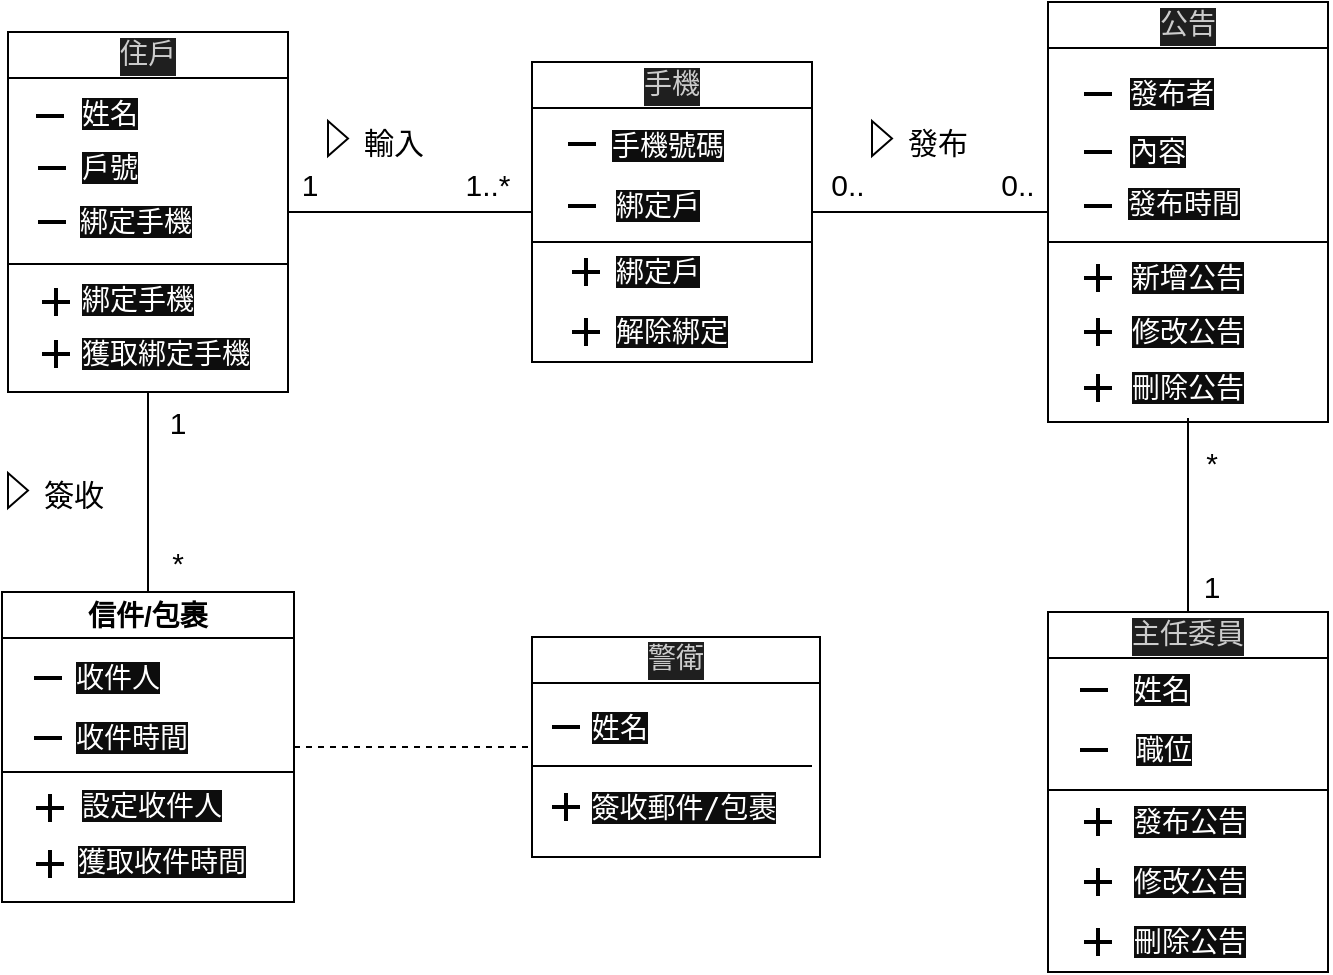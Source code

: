 <mxfile>
    <diagram id="-3RWgIohxsrwemtS9B3G" name="第1頁">
        <mxGraphModel dx="832" dy="563" grid="1" gridSize="10" guides="1" tooltips="1" connect="1" arrows="1" fold="1" page="1" pageScale="1" pageWidth="827" pageHeight="1169" math="0" shadow="0">
            <root>
                <mxCell id="0"/>
                <mxCell id="1" parent="0"/>
                <mxCell id="6" value="&lt;div style=&quot;color: rgb(204, 204, 204); background-color: rgb(31, 31, 31); font-family: Consolas, &amp;quot;Courier New&amp;quot;, monospace; font-weight: normal; font-size: 14px; line-height: 19px;&quot;&gt;警衛&lt;/div&gt;" style="swimlane;whiteSpace=wrap;html=1;startSize=23;" parent="1" vertex="1">
                    <mxGeometry x="332" y="372.5" width="144" height="110" as="geometry"/>
                </mxCell>
                <mxCell id="22" value="&lt;span style=&quot;color: rgb(255, 255, 255); font-family: &amp;quot;Söhne Mono&amp;quot;, Monaco, &amp;quot;Andale Mono&amp;quot;, &amp;quot;Ubuntu Mono&amp;quot;, monospace; font-size: 14px; text-align: left; background-color: rgb(13, 13, 13);&quot;&gt;姓名&lt;/span&gt;" style="text;strokeColor=none;align=center;fillColor=none;html=1;verticalAlign=middle;whiteSpace=wrap;rounded=0;" parent="6" vertex="1">
                    <mxGeometry x="14" y="30" width="60" height="30" as="geometry"/>
                </mxCell>
                <mxCell id="23" value="&lt;div style=&quot;text-align: left;&quot;&gt;&lt;font face=&quot;Söhne Mono, Monaco, Andale Mono, Ubuntu Mono, monospace&quot; color=&quot;#ffffff&quot;&gt;&lt;span style=&quot;font-size: 14px; background-color: rgb(13, 13, 13);&quot;&gt;簽收郵件/包裹&lt;/span&gt;&lt;/font&gt;&lt;/div&gt;" style="text;strokeColor=none;align=center;fillColor=none;html=1;verticalAlign=middle;whiteSpace=wrap;rounded=0;" parent="6" vertex="1">
                    <mxGeometry x="26" y="70" width="100" height="30" as="geometry"/>
                </mxCell>
                <mxCell id="73" value="" style="endArrow=none;html=1;" parent="6" edge="1">
                    <mxGeometry width="50" height="50" relative="1" as="geometry">
                        <mxPoint y="64.5" as="sourcePoint"/>
                        <mxPoint x="140" y="64.5" as="targetPoint"/>
                    </mxGeometry>
                </mxCell>
                <mxCell id="89" value="" style="line;strokeWidth=2;html=1;" parent="6" vertex="1">
                    <mxGeometry x="10" y="40" width="14" height="10" as="geometry"/>
                </mxCell>
                <mxCell id="123" value="" style="group" parent="6" vertex="1" connectable="0">
                    <mxGeometry x="11" y="78" width="14" height="14" as="geometry"/>
                </mxCell>
                <mxCell id="124" value="" style="line;strokeWidth=2;html=1;" parent="123" vertex="1">
                    <mxGeometry x="-1" y="2" width="14" height="10" as="geometry"/>
                </mxCell>
                <mxCell id="125" value="&lt;span style=&quot;color: rgba(0, 0, 0, 0); font-family: monospace; font-size: 0px; text-align: start; background-color: rgb(42, 37, 47);&quot;&gt;%3CmxGraphModel%3E%3Croot%3E%3CmxCell%20id%3D%220%22%2F%3E%3CmxCell%20id%3D%221%22%20parent%3D%220%22%2F%3E%3CmxCell%20id%3D%222%22%20value%3D%22%22%20style%3D%22group%22%20vertex%3D%221%22%20connectable%3D%220%22%20parent%3D%221%22%3E%3CmxGeometry%20x%3D%22661%22%20y%3D%22128%22%20width%3D%2214%22%20height%3D%2214%22%20as%3D%22geometry%22%2F%3E%3C%2FmxCell%3E%3CmxCell%20id%3D%223%22%20value%3D%22%22%20style%3D%22line%3BstrokeWidth%3D2%3Bhtml%3D1%3B%22%20vertex%3D%221%22%20parent%3D%222%22%3E%3CmxGeometry%20x%3D%22-1%22%20y%3D%222%22%20width%3D%2214%22%20height%3D%2210%22%20as%3D%22geometry%22%2F%3E%3C%2FmxCell%3E%3CmxCell%20id%3D%224%22%20value%3D%22%22%20style%3D%22line%3BstrokeWidth%3D2%3Bhtml%3D1%3Brotation%3D90%3B%22%20vertex%3D%221%22%20parent%3D%222%22%3E%3CmxGeometry%20x%3D%22-1%22%20y%3D%222%22%20width%3D%2214%22%20height%3D%2210%22%20as%3D%22geometry%22%2F%3E%3C%2FmxCell%3E%3C%2Froot%3E%3C%2FmxGraphModel%3E&lt;/span&gt;" style="line;strokeWidth=2;html=1;rotation=90;" parent="123" vertex="1">
                    <mxGeometry x="-1" y="2" width="14" height="10" as="geometry"/>
                </mxCell>
                <mxCell id="136" value="" style="group" parent="1" vertex="1" connectable="0">
                    <mxGeometry x="67" y="350" width="146" height="155" as="geometry"/>
                </mxCell>
                <mxCell id="2" value="&lt;font style=&quot;font-size: 14px;&quot;&gt;信件/包裹&lt;/font&gt;" style="swimlane;whiteSpace=wrap;html=1;startSize=23;" parent="136" vertex="1">
                    <mxGeometry width="146" height="155" as="geometry"/>
                </mxCell>
                <mxCell id="9" value="&lt;span style=&quot;color: rgb(255, 255, 255); font-family: &amp;quot;Söhne Mono&amp;quot;, Monaco, &amp;quot;Andale Mono&amp;quot;, &amp;quot;Ubuntu Mono&amp;quot;, monospace; font-size: 14px; text-align: left; background-color: rgb(13, 13, 13);&quot;&gt;收件人&lt;/span&gt;" style="text;strokeColor=none;align=center;fillColor=none;html=1;verticalAlign=middle;whiteSpace=wrap;rounded=0;" parent="2" vertex="1">
                    <mxGeometry x="28" y="28" width="60" height="30" as="geometry"/>
                </mxCell>
                <mxCell id="10" value="&lt;span style=&quot;color: rgb(255, 255, 255); font-family: &amp;quot;Söhne Mono&amp;quot;, Monaco, &amp;quot;Andale Mono&amp;quot;, &amp;quot;Ubuntu Mono&amp;quot;, monospace; font-size: 14px; text-align: left; background-color: rgb(13, 13, 13);&quot;&gt;收件時間&lt;/span&gt;" style="text;strokeColor=none;align=center;fillColor=none;html=1;verticalAlign=middle;whiteSpace=wrap;rounded=0;" parent="2" vertex="1">
                    <mxGeometry x="35" y="58" width="60" height="30" as="geometry"/>
                </mxCell>
                <mxCell id="11" value="&lt;span style=&quot;color: rgb(255, 255, 255); font-family: &amp;quot;Söhne Mono&amp;quot;, Monaco, &amp;quot;Andale Mono&amp;quot;, &amp;quot;Ubuntu Mono&amp;quot;, monospace; font-size: 14px; text-align: left; background-color: rgb(13, 13, 13);&quot;&gt;設定收件人&lt;/span&gt;" style="text;strokeColor=none;align=center;fillColor=none;html=1;verticalAlign=middle;whiteSpace=wrap;rounded=0;" parent="2" vertex="1">
                    <mxGeometry x="35" y="93" width="80" height="27" as="geometry"/>
                </mxCell>
                <mxCell id="62" value="&lt;span style=&quot;color: rgb(255, 255, 255); font-family: &amp;quot;Söhne Mono&amp;quot;, Monaco, &amp;quot;Andale Mono&amp;quot;, &amp;quot;Ubuntu Mono&amp;quot;, monospace; font-size: 14px; text-align: left; background-color: rgb(13, 13, 13);&quot;&gt;獲取收件時間&lt;/span&gt;" style="text;strokeColor=none;align=center;fillColor=none;html=1;verticalAlign=middle;whiteSpace=wrap;rounded=0;" parent="2" vertex="1">
                    <mxGeometry x="35" y="120" width="90" height="30" as="geometry"/>
                </mxCell>
                <mxCell id="70" value="" style="endArrow=none;html=1;" parent="2" edge="1">
                    <mxGeometry width="50" height="50" relative="1" as="geometry">
                        <mxPoint y="90" as="sourcePoint"/>
                        <mxPoint x="146" y="90" as="targetPoint"/>
                    </mxGeometry>
                </mxCell>
                <mxCell id="75" value="" style="line;strokeWidth=2;html=1;" parent="2" vertex="1">
                    <mxGeometry x="16" y="38" width="14" height="10" as="geometry"/>
                </mxCell>
                <mxCell id="80" value="" style="line;strokeWidth=2;html=1;" parent="136" vertex="1">
                    <mxGeometry x="16" y="68" width="14" height="10" as="geometry"/>
                </mxCell>
                <mxCell id="96" value="" style="group" parent="136" vertex="1" connectable="0">
                    <mxGeometry x="18" y="101" width="14" height="14" as="geometry"/>
                </mxCell>
                <mxCell id="92" value="" style="line;strokeWidth=2;html=1;" parent="96" vertex="1">
                    <mxGeometry x="-1" y="2" width="14" height="10" as="geometry"/>
                </mxCell>
                <mxCell id="93" value="" style="line;strokeWidth=2;html=1;rotation=90;" parent="96" vertex="1">
                    <mxGeometry x="-1" y="2" width="14" height="10" as="geometry"/>
                </mxCell>
                <mxCell id="97" value="" style="group" parent="136" vertex="1" connectable="0">
                    <mxGeometry x="18" y="129" width="14" height="14" as="geometry"/>
                </mxCell>
                <mxCell id="98" value="" style="line;strokeWidth=2;html=1;" parent="97" vertex="1">
                    <mxGeometry x="-1" y="2" width="14" height="10" as="geometry"/>
                </mxCell>
                <mxCell id="99" value="" style="line;strokeWidth=2;html=1;rotation=90;" parent="97" vertex="1">
                    <mxGeometry x="-1" y="2" width="14" height="10" as="geometry"/>
                </mxCell>
                <mxCell id="137" value="" style="group" parent="1" vertex="1" connectable="0">
                    <mxGeometry x="70" y="70" width="140" height="180" as="geometry"/>
                </mxCell>
                <mxCell id="3" value="&lt;div style=&quot;color: rgb(204, 204, 204); background-color: rgb(31, 31, 31); font-family: Consolas, &amp;quot;Courier New&amp;quot;, monospace; font-weight: normal; font-size: 14px; line-height: 19px;&quot;&gt;住戶&lt;/div&gt;" style="swimlane;whiteSpace=wrap;html=1;startSize=23;" parent="137" vertex="1">
                    <mxGeometry width="140" height="180" as="geometry"/>
                </mxCell>
                <mxCell id="12" value="&lt;span style=&quot;color: rgb(255, 255, 255); font-family: &amp;quot;Söhne Mono&amp;quot;, Monaco, &amp;quot;Andale Mono&amp;quot;, &amp;quot;Ubuntu Mono&amp;quot;, monospace; font-size: 14px; text-align: left; background-color: rgb(13, 13, 13);&quot;&gt;姓名&lt;/span&gt;" style="text;strokeColor=none;align=center;fillColor=none;html=1;verticalAlign=middle;whiteSpace=wrap;rounded=0;" parent="3" vertex="1">
                    <mxGeometry x="21" y="26" width="60" height="30" as="geometry"/>
                </mxCell>
                <mxCell id="13" value="&lt;span style=&quot;color: rgb(255, 255, 255); font-family: &amp;quot;Söhne Mono&amp;quot;, Monaco, &amp;quot;Andale Mono&amp;quot;, &amp;quot;Ubuntu Mono&amp;quot;, monospace; font-size: 14px; text-align: left; background-color: rgb(13, 13, 13);&quot;&gt;戶號&lt;/span&gt;" style="text;strokeColor=none;align=center;fillColor=none;html=1;verticalAlign=middle;whiteSpace=wrap;rounded=0;" parent="3" vertex="1">
                    <mxGeometry x="21" y="53" width="60" height="30" as="geometry"/>
                </mxCell>
                <mxCell id="14" value="&lt;span style=&quot;color: rgb(255, 255, 255); font-family: &amp;quot;Söhne Mono&amp;quot;, Monaco, &amp;quot;Andale Mono&amp;quot;, &amp;quot;Ubuntu Mono&amp;quot;, monospace; font-size: 14px; text-align: left; background-color: rgb(13, 13, 13);&quot;&gt;綁定手機&lt;/span&gt;" style="text;strokeColor=none;align=center;fillColor=none;html=1;verticalAlign=middle;whiteSpace=wrap;rounded=0;" parent="3" vertex="1">
                    <mxGeometry x="34" y="80" width="60" height="30" as="geometry"/>
                </mxCell>
                <mxCell id="59" value="&lt;span style=&quot;color: rgb(255, 255, 255); font-family: &amp;quot;Söhne Mono&amp;quot;, Monaco, &amp;quot;Andale Mono&amp;quot;, &amp;quot;Ubuntu Mono&amp;quot;, monospace; font-size: 14px; text-align: left; background-color: rgb(13, 13, 13);&quot;&gt;綁定手機&lt;/span&gt;" style="text;strokeColor=none;align=center;fillColor=none;html=1;verticalAlign=middle;whiteSpace=wrap;rounded=0;" parent="3" vertex="1">
                    <mxGeometry x="35" y="119" width="60" height="30" as="geometry"/>
                </mxCell>
                <mxCell id="60" value="&lt;span style=&quot;color: rgb(255, 255, 255); font-family: &amp;quot;Söhne Mono&amp;quot;, Monaco, &amp;quot;Andale Mono&amp;quot;, &amp;quot;Ubuntu Mono&amp;quot;, monospace; font-size: 14px; text-align: left; background-color: rgb(13, 13, 13);&quot;&gt;獲取綁定手機&lt;/span&gt;" style="text;strokeColor=none;align=center;fillColor=none;html=1;verticalAlign=middle;whiteSpace=wrap;rounded=0;" parent="3" vertex="1">
                    <mxGeometry x="34" y="146" width="90" height="30" as="geometry"/>
                </mxCell>
                <mxCell id="68" value="" style="endArrow=none;html=1;" parent="137" edge="1">
                    <mxGeometry width="50" height="50" relative="1" as="geometry">
                        <mxPoint y="116" as="sourcePoint"/>
                        <mxPoint x="140" y="116" as="targetPoint"/>
                    </mxGeometry>
                </mxCell>
                <mxCell id="81" value="" style="line;strokeWidth=2;html=1;" parent="137" vertex="1">
                    <mxGeometry x="14" y="37" width="14" height="10" as="geometry"/>
                </mxCell>
                <mxCell id="82" value="" style="line;strokeWidth=2;html=1;" parent="137" vertex="1">
                    <mxGeometry x="15" y="63" width="14" height="10" as="geometry"/>
                </mxCell>
                <mxCell id="83" value="" style="line;strokeWidth=2;html=1;" parent="137" vertex="1">
                    <mxGeometry x="15" y="90" width="14" height="10" as="geometry"/>
                </mxCell>
                <mxCell id="100" value="" style="group" parent="137" vertex="1" connectable="0">
                    <mxGeometry x="18" y="128" width="14" height="14" as="geometry"/>
                </mxCell>
                <mxCell id="101" value="" style="line;strokeWidth=2;html=1;" parent="100" vertex="1">
                    <mxGeometry x="-1" y="2" width="14" height="10" as="geometry"/>
                </mxCell>
                <mxCell id="102" value="" style="line;strokeWidth=2;html=1;rotation=90;" parent="100" vertex="1">
                    <mxGeometry x="-1" y="2" width="14" height="10" as="geometry"/>
                </mxCell>
                <mxCell id="103" value="" style="group" parent="137" vertex="1" connectable="0">
                    <mxGeometry x="18" y="154" width="14" height="14" as="geometry"/>
                </mxCell>
                <mxCell id="104" value="" style="line;strokeWidth=2;html=1;" parent="103" vertex="1">
                    <mxGeometry x="-1" y="2" width="14" height="10" as="geometry"/>
                </mxCell>
                <mxCell id="105" value="" style="line;strokeWidth=2;html=1;rotation=90;" parent="103" vertex="1">
                    <mxGeometry x="-1" y="2" width="14" height="10" as="geometry"/>
                </mxCell>
                <mxCell id="138" value="" style="group" parent="1" vertex="1" connectable="0">
                    <mxGeometry x="332" y="85" width="140" height="150" as="geometry"/>
                </mxCell>
                <mxCell id="4" value="&lt;div style=&quot;color: rgb(204, 204, 204); background-color: rgb(31, 31, 31); font-family: Consolas, &amp;quot;Courier New&amp;quot;, monospace; font-weight: normal; font-size: 14px; line-height: 19px;&quot;&gt;手機&lt;/div&gt;" style="swimlane;whiteSpace=wrap;html=1;" parent="138" vertex="1">
                    <mxGeometry width="140" height="150" as="geometry"/>
                </mxCell>
                <mxCell id="15" value="&lt;span style=&quot;color: rgb(255, 255, 255); font-family: &amp;quot;Söhne Mono&amp;quot;, Monaco, &amp;quot;Andale Mono&amp;quot;, &amp;quot;Ubuntu Mono&amp;quot;, monospace; font-size: 14px; text-align: left; background-color: rgb(13, 13, 13);&quot;&gt;手機號碼&lt;/span&gt;" style="text;strokeColor=none;align=center;fillColor=none;html=1;verticalAlign=middle;whiteSpace=wrap;rounded=0;" parent="4" vertex="1">
                    <mxGeometry x="38" y="27" width="60" height="30" as="geometry"/>
                </mxCell>
                <mxCell id="16" value="&lt;span style=&quot;color: rgb(255, 255, 255); font-family: &amp;quot;Söhne Mono&amp;quot;, Monaco, &amp;quot;Andale Mono&amp;quot;, &amp;quot;Ubuntu Mono&amp;quot;, monospace; font-size: 14px; text-align: left; background-color: rgb(13, 13, 13);&quot;&gt;綁定戶&lt;/span&gt;" style="text;strokeColor=none;align=center;fillColor=none;html=1;verticalAlign=middle;whiteSpace=wrap;rounded=0;" parent="4" vertex="1">
                    <mxGeometry x="33" y="57" width="60" height="30" as="geometry"/>
                </mxCell>
                <mxCell id="17" value="&lt;span style=&quot;color: rgb(255, 255, 255); font-family: &amp;quot;Söhne Mono&amp;quot;, Monaco, &amp;quot;Andale Mono&amp;quot;, &amp;quot;Ubuntu Mono&amp;quot;, monospace; font-size: 14px; text-align: left; background-color: rgb(13, 13, 13);&quot;&gt;綁定戶&lt;/span&gt;" style="text;strokeColor=none;align=center;fillColor=none;html=1;verticalAlign=middle;whiteSpace=wrap;rounded=0;" parent="4" vertex="1">
                    <mxGeometry x="33" y="90" width="60" height="30" as="geometry"/>
                </mxCell>
                <mxCell id="61" value="&lt;span style=&quot;color: rgb(255, 255, 255); font-family: &amp;quot;Söhne Mono&amp;quot;, Monaco, &amp;quot;Andale Mono&amp;quot;, &amp;quot;Ubuntu Mono&amp;quot;, monospace; font-size: 14px; text-align: left; background-color: rgb(13, 13, 13);&quot;&gt;解除綁定&lt;/span&gt;" style="text;strokeColor=none;align=center;fillColor=none;html=1;verticalAlign=middle;whiteSpace=wrap;rounded=0;" parent="4" vertex="1">
                    <mxGeometry x="40" y="120" width="60" height="30" as="geometry"/>
                </mxCell>
                <mxCell id="69" value="" style="endArrow=none;html=1;" parent="4" edge="1">
                    <mxGeometry width="50" height="50" relative="1" as="geometry">
                        <mxPoint y="90" as="sourcePoint"/>
                        <mxPoint x="140" y="90" as="targetPoint"/>
                    </mxGeometry>
                </mxCell>
                <mxCell id="84" value="" style="line;strokeWidth=2;html=1;" parent="138" vertex="1">
                    <mxGeometry x="18" y="67" width="14" height="10" as="geometry"/>
                </mxCell>
                <mxCell id="85" value="" style="line;strokeWidth=2;html=1;" parent="138" vertex="1">
                    <mxGeometry x="18" y="36" width="14" height="10" as="geometry"/>
                </mxCell>
                <mxCell id="106" value="" style="group" parent="138" vertex="1" connectable="0">
                    <mxGeometry x="21" y="98" width="14" height="14" as="geometry"/>
                </mxCell>
                <mxCell id="107" value="" style="line;strokeWidth=2;html=1;" parent="106" vertex="1">
                    <mxGeometry x="-1" y="2" width="14" height="10" as="geometry"/>
                </mxCell>
                <mxCell id="108" value="" style="line;strokeWidth=2;html=1;rotation=90;" parent="106" vertex="1">
                    <mxGeometry x="-1" y="2" width="14" height="10" as="geometry"/>
                </mxCell>
                <mxCell id="109" value="" style="group" parent="138" vertex="1" connectable="0">
                    <mxGeometry x="21" y="128" width="14" height="14" as="geometry"/>
                </mxCell>
                <mxCell id="110" value="" style="line;strokeWidth=2;html=1;" parent="109" vertex="1">
                    <mxGeometry x="-1" y="2" width="14" height="10" as="geometry"/>
                </mxCell>
                <mxCell id="111" value="" style="line;strokeWidth=2;html=1;rotation=90;" parent="109" vertex="1">
                    <mxGeometry x="-1" y="2" width="14" height="10" as="geometry"/>
                </mxCell>
                <mxCell id="139" value="" style="group" parent="1" vertex="1" connectable="0">
                    <mxGeometry x="590" y="360" width="140" height="180" as="geometry"/>
                </mxCell>
                <mxCell id="8" value="&lt;div style=&quot;color: rgb(204, 204, 204); background-color: rgb(31, 31, 31); font-family: Consolas, &amp;quot;Courier New&amp;quot;, monospace; font-weight: normal; font-size: 14px; line-height: 19px;&quot;&gt;主任委員&lt;/div&gt;" style="swimlane;whiteSpace=wrap;html=1;" parent="139" vertex="1">
                    <mxGeometry width="140" height="180" as="geometry"/>
                </mxCell>
                <mxCell id="28" value="&lt;span style=&quot;color: rgb(255, 255, 255); font-family: &amp;quot;Söhne Mono&amp;quot;, Monaco, &amp;quot;Andale Mono&amp;quot;, &amp;quot;Ubuntu Mono&amp;quot;, monospace; font-size: 14px; text-align: left; background-color: rgb(13, 13, 13);&quot;&gt;姓名&lt;/span&gt;" style="text;strokeColor=none;align=center;fillColor=none;html=1;verticalAlign=middle;whiteSpace=wrap;rounded=0;" parent="8" vertex="1">
                    <mxGeometry x="27" y="24" width="60" height="30" as="geometry"/>
                </mxCell>
                <mxCell id="29" value="&lt;span style=&quot;color: rgb(255, 255, 255); font-family: &amp;quot;Söhne Mono&amp;quot;, Monaco, &amp;quot;Andale Mono&amp;quot;, &amp;quot;Ubuntu Mono&amp;quot;, monospace; font-size: 14px; text-align: left; background-color: rgb(13, 13, 13);&quot;&gt;職位&lt;/span&gt;" style="text;strokeColor=none;align=center;fillColor=none;html=1;verticalAlign=middle;whiteSpace=wrap;rounded=0;" parent="8" vertex="1">
                    <mxGeometry x="28" y="54" width="60" height="30" as="geometry"/>
                </mxCell>
                <mxCell id="65" value="&lt;span style=&quot;color: rgb(255, 255, 255); font-family: &amp;quot;Söhne Mono&amp;quot;, Monaco, &amp;quot;Andale Mono&amp;quot;, &amp;quot;Ubuntu Mono&amp;quot;, monospace; font-size: 14px; text-align: left; background-color: rgb(13, 13, 13);&quot;&gt;修改公告&lt;/span&gt;" style="text;strokeColor=none;align=center;fillColor=none;html=1;verticalAlign=middle;whiteSpace=wrap;rounded=0;" parent="8" vertex="1">
                    <mxGeometry x="41" y="120" width="60" height="30" as="geometry"/>
                </mxCell>
                <mxCell id="66" value="&lt;span style=&quot;color: rgb(255, 255, 255); font-family: &amp;quot;Söhne Mono&amp;quot;, Monaco, &amp;quot;Andale Mono&amp;quot;, &amp;quot;Ubuntu Mono&amp;quot;, monospace; font-size: 14px; text-align: left; background-color: rgb(13, 13, 13);&quot;&gt;刪除公告&lt;/span&gt;" style="text;strokeColor=none;align=center;fillColor=none;html=1;verticalAlign=middle;whiteSpace=wrap;rounded=0;" parent="8" vertex="1">
                    <mxGeometry x="41" y="150" width="60" height="30" as="geometry"/>
                </mxCell>
                <mxCell id="67" value="&lt;span style=&quot;color: rgb(255, 255, 255); font-family: &amp;quot;Söhne Mono&amp;quot;, Monaco, &amp;quot;Andale Mono&amp;quot;, &amp;quot;Ubuntu Mono&amp;quot;, monospace; font-size: 14px; text-align: left; background-color: rgb(13, 13, 13);&quot;&gt;發布公告&lt;/span&gt;" style="text;strokeColor=none;align=center;fillColor=none;html=1;verticalAlign=middle;whiteSpace=wrap;rounded=0;" parent="8" vertex="1">
                    <mxGeometry x="41" y="90" width="60" height="30" as="geometry"/>
                </mxCell>
                <mxCell id="72" value="" style="endArrow=none;html=1;" parent="8" edge="1">
                    <mxGeometry width="50" height="50" relative="1" as="geometry">
                        <mxPoint y="89" as="sourcePoint"/>
                        <mxPoint x="140" y="89" as="targetPoint"/>
                    </mxGeometry>
                </mxCell>
                <mxCell id="90" value="" style="line;strokeWidth=2;html=1;" parent="8" vertex="1">
                    <mxGeometry x="16" y="34" width="14" height="10" as="geometry"/>
                </mxCell>
                <mxCell id="91" value="" style="line;strokeWidth=2;html=1;" parent="8" vertex="1">
                    <mxGeometry x="16" y="64" width="14" height="10" as="geometry"/>
                </mxCell>
                <mxCell id="117" value="" style="group" parent="8" vertex="1" connectable="0">
                    <mxGeometry x="19" y="128" width="14" height="14" as="geometry"/>
                </mxCell>
                <mxCell id="118" value="" style="line;strokeWidth=2;html=1;" parent="117" vertex="1">
                    <mxGeometry x="-1" y="2" width="14" height="10" as="geometry"/>
                </mxCell>
                <mxCell id="119" value="&lt;span style=&quot;color: rgba(0, 0, 0, 0); font-family: monospace; font-size: 0px; text-align: start; background-color: rgb(42, 37, 47);&quot;&gt;%3CmxGraphModel%3E%3Croot%3E%3CmxCell%20id%3D%220%22%2F%3E%3CmxCell%20id%3D%221%22%20parent%3D%220%22%2F%3E%3CmxCell%20id%3D%222%22%20value%3D%22%22%20style%3D%22group%22%20vertex%3D%221%22%20connectable%3D%220%22%20parent%3D%221%22%3E%3CmxGeometry%20x%3D%22661%22%20y%3D%22128%22%20width%3D%2214%22%20height%3D%2214%22%20as%3D%22geometry%22%2F%3E%3C%2FmxCell%3E%3CmxCell%20id%3D%223%22%20value%3D%22%22%20style%3D%22line%3BstrokeWidth%3D2%3Bhtml%3D1%3B%22%20vertex%3D%221%22%20parent%3D%222%22%3E%3CmxGeometry%20x%3D%22-1%22%20y%3D%222%22%20width%3D%2214%22%20height%3D%2210%22%20as%3D%22geometry%22%2F%3E%3C%2FmxCell%3E%3CmxCell%20id%3D%224%22%20value%3D%22%22%20style%3D%22line%3BstrokeWidth%3D2%3Bhtml%3D1%3Brotation%3D90%3B%22%20vertex%3D%221%22%20parent%3D%222%22%3E%3CmxGeometry%20x%3D%22-1%22%20y%3D%222%22%20width%3D%2214%22%20height%3D%2210%22%20as%3D%22geometry%22%2F%3E%3C%2FmxCell%3E%3C%2Froot%3E%3C%2FmxGraphModel%3E&lt;/span&gt;" style="line;strokeWidth=2;html=1;rotation=90;" parent="117" vertex="1">
                    <mxGeometry x="-1" y="2" width="14" height="10" as="geometry"/>
                </mxCell>
                <mxCell id="120" value="" style="group" parent="8" vertex="1" connectable="0">
                    <mxGeometry x="19" y="158" width="14" height="14" as="geometry"/>
                </mxCell>
                <mxCell id="121" value="" style="line;strokeWidth=2;html=1;" parent="120" vertex="1">
                    <mxGeometry x="-1" y="2" width="14" height="10" as="geometry"/>
                </mxCell>
                <mxCell id="122" value="&lt;span style=&quot;color: rgba(0, 0, 0, 0); font-family: monospace; font-size: 0px; text-align: start; background-color: rgb(42, 37, 47);&quot;&gt;%3CmxGraphModel%3E%3Croot%3E%3CmxCell%20id%3D%220%22%2F%3E%3CmxCell%20id%3D%221%22%20parent%3D%220%22%2F%3E%3CmxCell%20id%3D%222%22%20value%3D%22%22%20style%3D%22group%22%20vertex%3D%221%22%20connectable%3D%220%22%20parent%3D%221%22%3E%3CmxGeometry%20x%3D%22661%22%20y%3D%22128%22%20width%3D%2214%22%20height%3D%2214%22%20as%3D%22geometry%22%2F%3E%3C%2FmxCell%3E%3CmxCell%20id%3D%223%22%20value%3D%22%22%20style%3D%22line%3BstrokeWidth%3D2%3Bhtml%3D1%3B%22%20vertex%3D%221%22%20parent%3D%222%22%3E%3CmxGeometry%20x%3D%22-1%22%20y%3D%222%22%20width%3D%2214%22%20height%3D%2210%22%20as%3D%22geometry%22%2F%3E%3C%2FmxCell%3E%3CmxCell%20id%3D%224%22%20value%3D%22%22%20style%3D%22line%3BstrokeWidth%3D2%3Bhtml%3D1%3Brotation%3D90%3B%22%20vertex%3D%221%22%20parent%3D%222%22%3E%3CmxGeometry%20x%3D%22-1%22%20y%3D%222%22%20width%3D%2214%22%20height%3D%2210%22%20as%3D%22geometry%22%2F%3E%3C%2FmxCell%3E%3C%2Froot%3E%3C%2FmxGraphModel%3E&lt;/span&gt;" style="line;strokeWidth=2;html=1;rotation=90;" parent="120" vertex="1">
                    <mxGeometry x="-1" y="2" width="14" height="10" as="geometry"/>
                </mxCell>
                <mxCell id="112" value="" style="group" parent="139" vertex="1" connectable="0">
                    <mxGeometry x="19" y="98" width="14" height="14" as="geometry"/>
                </mxCell>
                <mxCell id="113" value="" style="line;strokeWidth=2;html=1;" parent="112" vertex="1">
                    <mxGeometry x="-1" y="2" width="14" height="10" as="geometry"/>
                </mxCell>
                <mxCell id="114" value="&lt;span style=&quot;color: rgba(0, 0, 0, 0); font-family: monospace; font-size: 0px; text-align: start; background-color: rgb(42, 37, 47);&quot;&gt;%3CmxGraphModel%3E%3Croot%3E%3CmxCell%20id%3D%220%22%2F%3E%3CmxCell%20id%3D%221%22%20parent%3D%220%22%2F%3E%3CmxCell%20id%3D%222%22%20value%3D%22%22%20style%3D%22group%22%20vertex%3D%221%22%20connectable%3D%220%22%20parent%3D%221%22%3E%3CmxGeometry%20x%3D%22661%22%20y%3D%22128%22%20width%3D%2214%22%20height%3D%2214%22%20as%3D%22geometry%22%2F%3E%3C%2FmxCell%3E%3CmxCell%20id%3D%223%22%20value%3D%22%22%20style%3D%22line%3BstrokeWidth%3D2%3Bhtml%3D1%3B%22%20vertex%3D%221%22%20parent%3D%222%22%3E%3CmxGeometry%20x%3D%22-1%22%20y%3D%222%22%20width%3D%2214%22%20height%3D%2210%22%20as%3D%22geometry%22%2F%3E%3C%2FmxCell%3E%3CmxCell%20id%3D%224%22%20value%3D%22%22%20style%3D%22line%3BstrokeWidth%3D2%3Bhtml%3D1%3Brotation%3D90%3B%22%20vertex%3D%221%22%20parent%3D%222%22%3E%3CmxGeometry%20x%3D%22-1%22%20y%3D%222%22%20width%3D%2214%22%20height%3D%2210%22%20as%3D%22geometry%22%2F%3E%3C%2FmxCell%3E%3C%2Froot%3E%3C%2FmxGraphModel%3E&lt;/span&gt;" style="line;strokeWidth=2;html=1;rotation=90;" parent="112" vertex="1">
                    <mxGeometry x="-1" y="2" width="14" height="10" as="geometry"/>
                </mxCell>
                <mxCell id="140" value="" style="group" parent="1" vertex="1" connectable="0">
                    <mxGeometry x="590" y="55" width="140" height="210" as="geometry"/>
                </mxCell>
                <mxCell id="7" value="&lt;div style=&quot;color: rgb(204, 204, 204); background-color: rgb(31, 31, 31); font-family: Consolas, &amp;quot;Courier New&amp;quot;, monospace; font-weight: normal; font-size: 14px; line-height: 19px;&quot;&gt;公告&lt;/div&gt;" style="swimlane;whiteSpace=wrap;html=1;startSize=23;" parent="140" vertex="1">
                    <mxGeometry width="140" height="210" as="geometry"/>
                </mxCell>
                <mxCell id="24" value="&lt;span style=&quot;color: rgb(255, 255, 255); font-family: &amp;quot;Söhne Mono&amp;quot;, Monaco, &amp;quot;Andale Mono&amp;quot;, &amp;quot;Ubuntu Mono&amp;quot;, monospace; font-size: 14px; text-align: left; background-color: rgb(13, 13, 13);&quot;&gt;發布者&lt;/span&gt;" style="text;strokeColor=none;align=center;fillColor=none;html=1;verticalAlign=middle;whiteSpace=wrap;rounded=0;" parent="7" vertex="1">
                    <mxGeometry x="32" y="31" width="60" height="30" as="geometry"/>
                </mxCell>
                <mxCell id="26" value="&lt;span style=&quot;color: rgb(255, 255, 255); font-family: &amp;quot;Söhne Mono&amp;quot;, Monaco, &amp;quot;Andale Mono&amp;quot;, &amp;quot;Ubuntu Mono&amp;quot;, monospace; font-size: 14px; text-align: left; background-color: rgb(13, 13, 13);&quot;&gt;內容&lt;/span&gt;" style="text;strokeColor=none;align=center;fillColor=none;html=1;verticalAlign=middle;whiteSpace=wrap;rounded=0;" parent="7" vertex="1">
                    <mxGeometry x="25" y="60" width="60" height="30" as="geometry"/>
                </mxCell>
                <mxCell id="30" value="&lt;span style=&quot;color: rgb(255, 255, 255); font-family: &amp;quot;Söhne Mono&amp;quot;, Monaco, &amp;quot;Andale Mono&amp;quot;, &amp;quot;Ubuntu Mono&amp;quot;, monospace; font-size: 14px; text-align: left; background-color: rgb(13, 13, 13);&quot;&gt;新增公告&lt;/span&gt;" style="text;strokeColor=none;align=center;fillColor=none;html=1;verticalAlign=middle;whiteSpace=wrap;rounded=0;" parent="7" vertex="1">
                    <mxGeometry x="40" y="123" width="60" height="30" as="geometry"/>
                </mxCell>
                <mxCell id="25" value="&lt;span style=&quot;color: rgb(255, 255, 255); font-family: &amp;quot;Söhne Mono&amp;quot;, Monaco, &amp;quot;Andale Mono&amp;quot;, &amp;quot;Ubuntu Mono&amp;quot;, monospace; font-size: 14px; text-align: left; background-color: rgb(13, 13, 13);&quot;&gt;發布時間&lt;/span&gt;" style="text;strokeColor=none;align=center;fillColor=none;html=1;verticalAlign=middle;whiteSpace=wrap;rounded=0;" parent="7" vertex="1">
                    <mxGeometry x="38" y="86" width="60" height="30" as="geometry"/>
                </mxCell>
                <mxCell id="63" value="&lt;span style=&quot;color: rgb(255, 255, 255); font-family: &amp;quot;Söhne Mono&amp;quot;, Monaco, &amp;quot;Andale Mono&amp;quot;, &amp;quot;Ubuntu Mono&amp;quot;, monospace; font-size: 14px; text-align: left; background-color: rgb(13, 13, 13);&quot;&gt;修改公告&lt;/span&gt;" style="text;strokeColor=none;align=center;fillColor=none;html=1;verticalAlign=middle;whiteSpace=wrap;rounded=0;" parent="7" vertex="1">
                    <mxGeometry x="40" y="150" width="60" height="30" as="geometry"/>
                </mxCell>
                <mxCell id="64" value="&lt;span style=&quot;color: rgb(255, 255, 255); font-family: &amp;quot;Söhne Mono&amp;quot;, Monaco, &amp;quot;Andale Mono&amp;quot;, &amp;quot;Ubuntu Mono&amp;quot;, monospace; font-size: 14px; text-align: left; background-color: rgb(13, 13, 13);&quot;&gt;刪除公告&lt;/span&gt;" style="text;strokeColor=none;align=center;fillColor=none;html=1;verticalAlign=middle;whiteSpace=wrap;rounded=0;" parent="7" vertex="1">
                    <mxGeometry x="40" y="178" width="60" height="30" as="geometry"/>
                </mxCell>
                <mxCell id="71" value="" style="endArrow=none;html=1;" parent="7" edge="1">
                    <mxGeometry width="50" height="50" relative="1" as="geometry">
                        <mxPoint y="120" as="sourcePoint"/>
                        <mxPoint x="140" y="120" as="targetPoint"/>
                    </mxGeometry>
                </mxCell>
                <mxCell id="86" value="" style="line;strokeWidth=2;html=1;" parent="7" vertex="1">
                    <mxGeometry x="18" y="41" width="14" height="10" as="geometry"/>
                </mxCell>
                <mxCell id="126" value="" style="group" parent="7" vertex="1" connectable="0">
                    <mxGeometry x="19" y="131" width="14" height="14" as="geometry"/>
                </mxCell>
                <mxCell id="127" value="" style="line;strokeWidth=2;html=1;" parent="126" vertex="1">
                    <mxGeometry x="-1" y="2" width="14" height="10" as="geometry"/>
                </mxCell>
                <mxCell id="128" value="&lt;span style=&quot;color: rgba(0, 0, 0, 0); font-family: monospace; font-size: 0px; text-align: start; background-color: rgb(42, 37, 47);&quot;&gt;%3CmxGraphModel%3E%3Croot%3E%3CmxCell%20id%3D%220%22%2F%3E%3CmxCell%20id%3D%221%22%20parent%3D%220%22%2F%3E%3CmxCell%20id%3D%222%22%20value%3D%22%22%20style%3D%22group%22%20vertex%3D%221%22%20connectable%3D%220%22%20parent%3D%221%22%3E%3CmxGeometry%20x%3D%22661%22%20y%3D%22128%22%20width%3D%2214%22%20height%3D%2214%22%20as%3D%22geometry%22%2F%3E%3C%2FmxCell%3E%3CmxCell%20id%3D%223%22%20value%3D%22%22%20style%3D%22line%3BstrokeWidth%3D2%3Bhtml%3D1%3B%22%20vertex%3D%221%22%20parent%3D%222%22%3E%3CmxGeometry%20x%3D%22-1%22%20y%3D%222%22%20width%3D%2214%22%20height%3D%2210%22%20as%3D%22geometry%22%2F%3E%3C%2FmxCell%3E%3CmxCell%20id%3D%224%22%20value%3D%22%22%20style%3D%22line%3BstrokeWidth%3D2%3Bhtml%3D1%3Brotation%3D90%3B%22%20vertex%3D%221%22%20parent%3D%222%22%3E%3CmxGeometry%20x%3D%22-1%22%20y%3D%222%22%20width%3D%2214%22%20height%3D%2210%22%20as%3D%22geometry%22%2F%3E%3C%2FmxCell%3E%3C%2Froot%3E%3C%2FmxGraphModel%3E&lt;/span&gt;" style="line;strokeWidth=2;html=1;rotation=90;" parent="126" vertex="1">
                    <mxGeometry x="-1" y="2" width="14" height="10" as="geometry"/>
                </mxCell>
                <mxCell id="130" value="" style="group" parent="7" vertex="1" connectable="0">
                    <mxGeometry x="19" y="158" width="14" height="14" as="geometry"/>
                </mxCell>
                <mxCell id="131" value="" style="line;strokeWidth=2;html=1;" parent="130" vertex="1">
                    <mxGeometry x="-1" y="2" width="14" height="10" as="geometry"/>
                </mxCell>
                <mxCell id="132" value="&lt;span style=&quot;color: rgba(0, 0, 0, 0); font-family: monospace; font-size: 0px; text-align: start; background-color: rgb(42, 37, 47);&quot;&gt;%3CmxGraphModel%3E%3Croot%3E%3CmxCell%20id%3D%220%22%2F%3E%3CmxCell%20id%3D%221%22%20parent%3D%220%22%2F%3E%3CmxCell%20id%3D%222%22%20value%3D%22%22%20style%3D%22group%22%20vertex%3D%221%22%20connectable%3D%220%22%20parent%3D%221%22%3E%3CmxGeometry%20x%3D%22661%22%20y%3D%22128%22%20width%3D%2214%22%20height%3D%2214%22%20as%3D%22geometry%22%2F%3E%3C%2FmxCell%3E%3CmxCell%20id%3D%223%22%20value%3D%22%22%20style%3D%22line%3BstrokeWidth%3D2%3Bhtml%3D1%3B%22%20vertex%3D%221%22%20parent%3D%222%22%3E%3CmxGeometry%20x%3D%22-1%22%20y%3D%222%22%20width%3D%2214%22%20height%3D%2210%22%20as%3D%22geometry%22%2F%3E%3C%2FmxCell%3E%3CmxCell%20id%3D%224%22%20value%3D%22%22%20style%3D%22line%3BstrokeWidth%3D2%3Bhtml%3D1%3Brotation%3D90%3B%22%20vertex%3D%221%22%20parent%3D%222%22%3E%3CmxGeometry%20x%3D%22-1%22%20y%3D%222%22%20width%3D%2214%22%20height%3D%2210%22%20as%3D%22geometry%22%2F%3E%3C%2FmxCell%3E%3C%2Froot%3E%3C%2FmxGraphModel%3E&lt;/span&gt;" style="line;strokeWidth=2;html=1;rotation=90;" parent="130" vertex="1">
                    <mxGeometry x="-1" y="2" width="14" height="10" as="geometry"/>
                </mxCell>
                <mxCell id="133" value="" style="group" parent="7" vertex="1" connectable="0">
                    <mxGeometry x="19" y="186" width="14" height="14" as="geometry"/>
                </mxCell>
                <mxCell id="134" value="" style="line;strokeWidth=2;html=1;" parent="133" vertex="1">
                    <mxGeometry x="-1" y="2" width="14" height="10" as="geometry"/>
                </mxCell>
                <mxCell id="135" value="&lt;span style=&quot;color: rgba(0, 0, 0, 0); font-family: monospace; font-size: 0px; text-align: start; background-color: rgb(42, 37, 47);&quot;&gt;%3CmxGraphModel%3E%3Croot%3E%3CmxCell%20id%3D%220%22%2F%3E%3CmxCell%20id%3D%221%22%20parent%3D%220%22%2F%3E%3CmxCell%20id%3D%222%22%20value%3D%22%22%20style%3D%22group%22%20vertex%3D%221%22%20connectable%3D%220%22%20parent%3D%221%22%3E%3CmxGeometry%20x%3D%22661%22%20y%3D%22128%22%20width%3D%2214%22%20height%3D%2214%22%20as%3D%22geometry%22%2F%3E%3C%2FmxCell%3E%3CmxCell%20id%3D%223%22%20value%3D%22%22%20style%3D%22line%3BstrokeWidth%3D2%3Bhtml%3D1%3B%22%20vertex%3D%221%22%20parent%3D%222%22%3E%3CmxGeometry%20x%3D%22-1%22%20y%3D%222%22%20width%3D%2214%22%20height%3D%2210%22%20as%3D%22geometry%22%2F%3E%3C%2FmxCell%3E%3CmxCell%20id%3D%224%22%20value%3D%22%22%20style%3D%22line%3BstrokeWidth%3D2%3Bhtml%3D1%3Brotation%3D90%3B%22%20vertex%3D%221%22%20parent%3D%222%22%3E%3CmxGeometry%20x%3D%22-1%22%20y%3D%222%22%20width%3D%2214%22%20height%3D%2210%22%20as%3D%22geometry%22%2F%3E%3C%2FmxCell%3E%3C%2Froot%3E%3C%2FmxGraphModel%3E&lt;/span&gt;" style="line;strokeWidth=2;html=1;rotation=90;" parent="133" vertex="1">
                    <mxGeometry x="-1" y="2" width="14" height="10" as="geometry"/>
                </mxCell>
                <mxCell id="87" value="" style="line;strokeWidth=2;html=1;" parent="140" vertex="1">
                    <mxGeometry x="18" y="70" width="14" height="10" as="geometry"/>
                </mxCell>
                <mxCell id="88" value="" style="line;strokeWidth=2;html=1;" parent="140" vertex="1">
                    <mxGeometry x="18" y="97" width="14" height="10" as="geometry"/>
                </mxCell>
                <mxCell id="141" value="" style="endArrow=none;html=1;exitX=1;exitY=0.5;exitDx=0;exitDy=0;entryX=0;entryY=0.5;entryDx=0;entryDy=0;" parent="1" source="3" target="4" edge="1">
                    <mxGeometry width="50" height="50" relative="1" as="geometry">
                        <mxPoint x="380" y="340" as="sourcePoint"/>
                        <mxPoint x="430" y="290" as="targetPoint"/>
                    </mxGeometry>
                </mxCell>
                <mxCell id="142" value="&lt;font style=&quot;font-size: 15px;&quot;&gt;1&lt;/font&gt;" style="text;strokeColor=none;align=center;fillColor=none;html=1;verticalAlign=middle;whiteSpace=wrap;rounded=0;" parent="1" vertex="1">
                    <mxGeometry x="191" y="131" width="60" height="30" as="geometry"/>
                </mxCell>
                <mxCell id="143" value="&lt;font style=&quot;font-size: 15px;&quot;&gt;1..*&lt;/font&gt;" style="text;strokeColor=none;align=center;fillColor=none;html=1;verticalAlign=middle;whiteSpace=wrap;rounded=0;" parent="1" vertex="1">
                    <mxGeometry x="280" y="131" width="60" height="30" as="geometry"/>
                </mxCell>
                <mxCell id="144" value="" style="endArrow=none;html=1;fontSize=15;entryX=0.5;entryY=1;entryDx=0;entryDy=0;exitX=0.5;exitY=0;exitDx=0;exitDy=0;" parent="1" source="2" target="3" edge="1">
                    <mxGeometry width="50" height="50" relative="1" as="geometry">
                        <mxPoint x="380" y="340" as="sourcePoint"/>
                        <mxPoint x="430" y="290" as="targetPoint"/>
                    </mxGeometry>
                </mxCell>
                <mxCell id="145" value="&lt;font style=&quot;font-size: 15px;&quot;&gt;*&lt;/font&gt;" style="text;strokeColor=none;align=center;fillColor=none;html=1;verticalAlign=middle;whiteSpace=wrap;rounded=0;" parent="1" vertex="1">
                    <mxGeometry x="125" y="320" width="60" height="30" as="geometry"/>
                </mxCell>
                <mxCell id="146" value="&lt;font style=&quot;font-size: 15px;&quot;&gt;1&lt;/font&gt;" style="text;strokeColor=none;align=center;fillColor=none;html=1;verticalAlign=middle;whiteSpace=wrap;rounded=0;" parent="1" vertex="1">
                    <mxGeometry x="125" y="250" width="60" height="30" as="geometry"/>
                </mxCell>
                <mxCell id="147" value="" style="endArrow=none;html=1;fontSize=15;entryX=0.5;entryY=1;entryDx=0;entryDy=0;exitX=0.5;exitY=0;exitDx=0;exitDy=0;" parent="1" source="8" target="64" edge="1">
                    <mxGeometry width="50" height="50" relative="1" as="geometry">
                        <mxPoint x="380" y="340" as="sourcePoint"/>
                        <mxPoint x="430" y="290" as="targetPoint"/>
                    </mxGeometry>
                </mxCell>
                <mxCell id="148" value="&lt;font style=&quot;font-size: 15px;&quot;&gt;1&lt;/font&gt;" style="text;strokeColor=none;align=center;fillColor=none;html=1;verticalAlign=middle;whiteSpace=wrap;rounded=0;" parent="1" vertex="1">
                    <mxGeometry x="642" y="332" width="60" height="30" as="geometry"/>
                </mxCell>
                <mxCell id="149" value="&lt;font style=&quot;font-size: 15px;&quot;&gt;*&lt;/font&gt;" style="text;strokeColor=none;align=center;fillColor=none;html=1;verticalAlign=middle;whiteSpace=wrap;rounded=0;" parent="1" vertex="1">
                    <mxGeometry x="642" y="270" width="60" height="30" as="geometry"/>
                </mxCell>
                <mxCell id="150" value="&lt;font style=&quot;font-size: 15px;&quot;&gt;0..&lt;/font&gt;" style="text;strokeColor=none;align=center;fillColor=none;html=1;verticalAlign=middle;whiteSpace=wrap;rounded=0;" parent="1" vertex="1">
                    <mxGeometry x="460" y="131" width="60" height="30" as="geometry"/>
                </mxCell>
                <mxCell id="151" value="" style="endArrow=none;html=1;fontSize=15;exitX=1;exitY=0.5;exitDx=0;exitDy=0;entryX=0;entryY=0.5;entryDx=0;entryDy=0;" parent="1" source="4" target="7" edge="1">
                    <mxGeometry width="50" height="50" relative="1" as="geometry">
                        <mxPoint x="380" y="340" as="sourcePoint"/>
                        <mxPoint x="430" y="290" as="targetPoint"/>
                    </mxGeometry>
                </mxCell>
                <mxCell id="152" value="&lt;font style=&quot;font-size: 15px;&quot;&gt;0..&lt;/font&gt;" style="text;strokeColor=none;align=center;fillColor=none;html=1;verticalAlign=middle;whiteSpace=wrap;rounded=0;" parent="1" vertex="1">
                    <mxGeometry x="545" y="131" width="60" height="30" as="geometry"/>
                </mxCell>
                <mxCell id="153" value="" style="endArrow=none;dashed=1;html=1;fontSize=15;exitX=1;exitY=0.5;exitDx=0;exitDy=0;entryX=0;entryY=0.5;entryDx=0;entryDy=0;" parent="1" source="2" target="6" edge="1">
                    <mxGeometry width="50" height="50" relative="1" as="geometry">
                        <mxPoint x="380" y="340" as="sourcePoint"/>
                        <mxPoint x="430" y="290" as="targetPoint"/>
                    </mxGeometry>
                </mxCell>
                <mxCell id="157" value="" style="group" parent="1" vertex="1" connectable="0">
                    <mxGeometry x="502" y="110" width="63" height="30" as="geometry"/>
                </mxCell>
                <mxCell id="154" value="發布" style="text;strokeColor=none;align=center;fillColor=none;html=1;verticalAlign=middle;whiteSpace=wrap;rounded=0;fontSize=15;" parent="157" vertex="1">
                    <mxGeometry x="3" width="60" height="30" as="geometry"/>
                </mxCell>
                <mxCell id="155" value="" style="triangle;whiteSpace=wrap;html=1;fontSize=15;" parent="157" vertex="1">
                    <mxGeometry y="4.5" width="10" height="17.5" as="geometry"/>
                </mxCell>
                <mxCell id="158" value="" style="group" parent="1" vertex="1" connectable="0">
                    <mxGeometry x="70" y="286" width="63" height="30" as="geometry"/>
                </mxCell>
                <mxCell id="159" value="簽收" style="text;strokeColor=none;align=center;fillColor=none;html=1;verticalAlign=middle;whiteSpace=wrap;rounded=0;fontSize=15;" parent="158" vertex="1">
                    <mxGeometry x="3" width="60" height="30" as="geometry"/>
                </mxCell>
                <mxCell id="160" value="" style="triangle;whiteSpace=wrap;html=1;fontSize=15;" parent="158" vertex="1">
                    <mxGeometry y="4.5" width="10" height="17.5" as="geometry"/>
                </mxCell>
                <mxCell id="161" value="" style="group" parent="1" vertex="1" connectable="0">
                    <mxGeometry x="230" y="110" width="63" height="30" as="geometry"/>
                </mxCell>
                <mxCell id="162" value="輸入" style="text;strokeColor=none;align=center;fillColor=none;html=1;verticalAlign=middle;whiteSpace=wrap;rounded=0;fontSize=15;" parent="161" vertex="1">
                    <mxGeometry x="3" width="60" height="30" as="geometry"/>
                </mxCell>
                <mxCell id="163" value="" style="triangle;whiteSpace=wrap;html=1;fontSize=15;" parent="161" vertex="1">
                    <mxGeometry y="4.5" width="10" height="17.5" as="geometry"/>
                </mxCell>
            </root>
        </mxGraphModel>
    </diagram>
    <diagram id="8tmq3IlfdMcv1QJUN-I5" name="第2頁">
        <mxGraphModel dx="832" dy="563" grid="1" gridSize="10" guides="1" tooltips="1" connect="1" arrows="1" fold="1" page="1" pageScale="1" pageWidth="827" pageHeight="1169" math="0" shadow="0">
            <root>
                <mxCell id="0"/>
                <mxCell id="1" parent="0"/>
                <mxCell id="th376n7IHXKRk8UWSnTw-1" value="" style="endArrow=none;dashed=1;html=1;" parent="1" edge="1">
                    <mxGeometry width="50" height="50" relative="1" as="geometry">
                        <mxPoint x="160.5" y="520" as="sourcePoint"/>
                        <mxPoint x="160.5" y="200" as="targetPoint"/>
                    </mxGeometry>
                </mxCell>
                <mxCell id="th376n7IHXKRk8UWSnTw-2" value="" style="endArrow=none;dashed=1;html=1;startArrow=none;" parent="1" source="th376n7IHXKRk8UWSnTw-11" edge="1">
                    <mxGeometry width="50" height="50" relative="1" as="geometry">
                        <mxPoint x="645" y="520" as="sourcePoint"/>
                        <mxPoint x="645" y="200" as="targetPoint"/>
                    </mxGeometry>
                </mxCell>
                <mxCell id="th376n7IHXKRk8UWSnTw-3" value="&lt;font style=&quot;font-size: 15px;&quot;&gt;Resident&lt;/font&gt;" style="shape=umlActor;verticalLabelPosition=bottom;verticalAlign=top;html=1;outlineConnect=0;" parent="1" vertex="1">
                    <mxGeometry x="126" y="40" width="70" height="130" as="geometry"/>
                </mxCell>
                <mxCell id="th376n7IHXKRk8UWSnTw-6" value="" style="group" parent="1" vertex="1" connectable="0">
                    <mxGeometry x="580" y="160" width="130" height="40" as="geometry"/>
                </mxCell>
                <mxCell id="th376n7IHXKRk8UWSnTw-4" value="" style="rounded=0;whiteSpace=wrap;html=1;" parent="th376n7IHXKRk8UWSnTw-6" vertex="1">
                    <mxGeometry width="130" height="40" as="geometry"/>
                </mxCell>
                <mxCell id="th376n7IHXKRk8UWSnTw-5" value="&lt;font style=&quot;font-size: 20px;&quot;&gt;APP&lt;/font&gt;" style="text;strokeColor=none;align=center;fillColor=none;html=1;verticalAlign=middle;whiteSpace=wrap;rounded=0;" parent="th376n7IHXKRk8UWSnTw-6" vertex="1">
                    <mxGeometry x="35" y="6" width="60" height="30" as="geometry"/>
                </mxCell>
                <mxCell id="th376n7IHXKRk8UWSnTw-7" value="" style="endArrow=classic;html=1;fontSize=20;" parent="1" edge="1">
                    <mxGeometry width="50" height="50" relative="1" as="geometry">
                        <mxPoint x="160" y="320" as="sourcePoint"/>
                        <mxPoint x="640" y="320" as="targetPoint"/>
                    </mxGeometry>
                </mxCell>
                <mxCell id="th376n7IHXKRk8UWSnTw-8" value="&lt;div style=&quot;color: rgb(204, 204, 204); background-color: rgb(31, 31, 31); font-family: Consolas, &amp;quot;Courier New&amp;quot;, monospace; font-size: 14px; line-height: 19px;&quot;&gt;&lt;div style=&quot;line-height: 19px;&quot;&gt;getMailPackageInfo()&lt;/div&gt;&lt;/div&gt;" style="text;strokeColor=none;align=center;fillColor=none;html=1;verticalAlign=middle;whiteSpace=wrap;rounded=0;fontSize=20;" parent="1" vertex="1">
                    <mxGeometry x="320" y="290" width="160" height="30" as="geometry"/>
                </mxCell>
                <mxCell id="th376n7IHXKRk8UWSnTw-12" value="" style="endArrow=none;dashed=1;html=1;" parent="1" target="th376n7IHXKRk8UWSnTw-11" edge="1">
                    <mxGeometry width="50" height="50" relative="1" as="geometry">
                        <mxPoint x="645" y="520" as="sourcePoint"/>
                        <mxPoint x="645" y="200" as="targetPoint"/>
                    </mxGeometry>
                </mxCell>
                <mxCell id="th376n7IHXKRk8UWSnTw-11" value="" style="rounded=0;whiteSpace=wrap;html=1;fontSize=15;fillColor=#f2f1f3;rotation=90;" parent="1" vertex="1">
                    <mxGeometry x="595" y="343" width="100" height="10" as="geometry"/>
                </mxCell>
                <mxCell id="th376n7IHXKRk8UWSnTw-14" value="" style="endArrow=classic;html=1;fontSize=15;exitX=0.94;exitY=1;exitDx=0;exitDy=0;exitPerimeter=0;dashed=1;" parent="1" edge="1">
                    <mxGeometry width="50" height="50" relative="1" as="geometry">
                        <mxPoint x="640" y="372" as="sourcePoint"/>
                        <mxPoint x="160" y="372" as="targetPoint"/>
                    </mxGeometry>
                </mxCell>
                <mxCell id="th376n7IHXKRk8UWSnTw-15" value="View information" style="text;strokeColor=none;align=center;fillColor=none;html=1;verticalAlign=middle;whiteSpace=wrap;rounded=0;fontSize=15;" parent="1" vertex="1">
                    <mxGeometry x="330" y="346" width="140" height="30" as="geometry"/>
                </mxCell>
            </root>
        </mxGraphModel>
    </diagram>
    <diagram id="xolsOebyBox-cVgYMeZu" name="第3頁">
        <mxGraphModel dx="832" dy="563" grid="1" gridSize="10" guides="1" tooltips="1" connect="1" arrows="1" fold="1" page="1" pageScale="1" pageWidth="827" pageHeight="1169" math="0" shadow="0">
            <root>
                <mxCell id="0"/>
                <mxCell id="1" parent="0"/>
                <mxCell id="Vh9b5qkVRXlaDVDnQJkl-1" value="" style="endArrow=none;dashed=1;html=1;" parent="1" edge="1">
                    <mxGeometry width="50" height="50" relative="1" as="geometry">
                        <mxPoint x="160.5" y="520" as="sourcePoint"/>
                        <mxPoint x="160.5" y="200" as="targetPoint"/>
                    </mxGeometry>
                </mxCell>
                <mxCell id="Vh9b5qkVRXlaDVDnQJkl-2" value="" style="endArrow=none;dashed=1;html=1;startArrow=none;" parent="1" source="Vh9b5qkVRXlaDVDnQJkl-10" edge="1">
                    <mxGeometry width="50" height="50" relative="1" as="geometry">
                        <mxPoint x="645" y="520" as="sourcePoint"/>
                        <mxPoint x="645" y="200" as="targetPoint"/>
                    </mxGeometry>
                </mxCell>
                <mxCell id="Vh9b5qkVRXlaDVDnQJkl-3" value="&lt;font style=&quot;font-size: 15px;&quot;&gt;Resident&lt;/font&gt;" style="shape=umlActor;verticalLabelPosition=bottom;verticalAlign=top;html=1;outlineConnect=0;" parent="1" vertex="1">
                    <mxGeometry x="126" y="40" width="70" height="130" as="geometry"/>
                </mxCell>
                <mxCell id="Vh9b5qkVRXlaDVDnQJkl-4" value="" style="group" parent="1" vertex="1" connectable="0">
                    <mxGeometry x="580" y="160" width="130" height="40" as="geometry"/>
                </mxCell>
                <mxCell id="Vh9b5qkVRXlaDVDnQJkl-5" value="" style="rounded=0;whiteSpace=wrap;html=1;" parent="Vh9b5qkVRXlaDVDnQJkl-4" vertex="1">
                    <mxGeometry width="130" height="40" as="geometry"/>
                </mxCell>
                <mxCell id="Vh9b5qkVRXlaDVDnQJkl-6" value="&lt;font style=&quot;font-size: 20px;&quot;&gt;APP&lt;/font&gt;" style="text;strokeColor=none;align=center;fillColor=none;html=1;verticalAlign=middle;whiteSpace=wrap;rounded=0;" parent="Vh9b5qkVRXlaDVDnQJkl-4" vertex="1">
                    <mxGeometry x="35" y="6" width="60" height="30" as="geometry"/>
                </mxCell>
                <mxCell id="Vh9b5qkVRXlaDVDnQJkl-7" value="" style="endArrow=classic;html=1;fontSize=20;" parent="1" edge="1">
                    <mxGeometry width="50" height="50" relative="1" as="geometry">
                        <mxPoint x="160" y="320" as="sourcePoint"/>
                        <mxPoint x="640" y="320" as="targetPoint"/>
                    </mxGeometry>
                </mxCell>
                <mxCell id="Vh9b5qkVRXlaDVDnQJkl-8" value="&lt;div style=&quot;color: rgb(204, 204, 204); background-color: rgb(31, 31, 31); font-family: Consolas, &amp;quot;Courier New&amp;quot;, monospace; font-size: 14px; line-height: 19px;&quot;&gt;&lt;div style=&quot;line-height: 19px;&quot;&gt;&lt;div style=&quot;line-height: 19px;&quot;&gt;updateUserProfile()&lt;/div&gt;&lt;/div&gt;&lt;/div&gt;" style="text;strokeColor=none;align=center;fillColor=none;html=1;verticalAlign=middle;whiteSpace=wrap;rounded=0;fontSize=20;" parent="1" vertex="1">
                    <mxGeometry x="320" y="290" width="160" height="30" as="geometry"/>
                </mxCell>
                <mxCell id="Vh9b5qkVRXlaDVDnQJkl-9" value="" style="endArrow=none;dashed=1;html=1;" parent="1" target="Vh9b5qkVRXlaDVDnQJkl-10" edge="1">
                    <mxGeometry width="50" height="50" relative="1" as="geometry">
                        <mxPoint x="645" y="520" as="sourcePoint"/>
                        <mxPoint x="645" y="200" as="targetPoint"/>
                    </mxGeometry>
                </mxCell>
                <mxCell id="Vh9b5qkVRXlaDVDnQJkl-10" value="" style="rounded=0;whiteSpace=wrap;html=1;fontSize=15;fillColor=#f2f1f3;rotation=90;" parent="1" vertex="1">
                    <mxGeometry x="595" y="343" width="100" height="10" as="geometry"/>
                </mxCell>
                <mxCell id="Vh9b5qkVRXlaDVDnQJkl-11" value="" style="endArrow=classic;html=1;fontSize=15;exitX=0.94;exitY=1;exitDx=0;exitDy=0;exitPerimeter=0;dashed=1;" parent="1" edge="1">
                    <mxGeometry width="50" height="50" relative="1" as="geometry">
                        <mxPoint x="640" y="372" as="sourcePoint"/>
                        <mxPoint x="160" y="372" as="targetPoint"/>
                    </mxGeometry>
                </mxCell>
                <mxCell id="Vh9b5qkVRXlaDVDnQJkl-12" value="Confirm information" style="text;strokeColor=none;align=center;fillColor=none;html=1;verticalAlign=middle;whiteSpace=wrap;rounded=0;fontSize=15;" parent="1" vertex="1">
                    <mxGeometry x="330" y="346" width="140" height="30" as="geometry"/>
                </mxCell>
            </root>
        </mxGraphModel>
    </diagram>
    <diagram id="ZnlKfD5Uj_k8btriRPFE" name="第4頁">
        <mxGraphModel dx="832" dy="563" grid="1" gridSize="10" guides="1" tooltips="1" connect="1" arrows="1" fold="1" page="1" pageScale="1" pageWidth="827" pageHeight="1169" math="0" shadow="0">
            <root>
                <mxCell id="0"/>
                <mxCell id="1" parent="0"/>
                <mxCell id="5qlWGPF7PmfeM00MQo3a-1" value="" style="endArrow=none;dashed=1;html=1;" edge="1" parent="1">
                    <mxGeometry width="50" height="50" relative="1" as="geometry">
                        <mxPoint x="160.5" y="520" as="sourcePoint"/>
                        <mxPoint x="160.5" y="200" as="targetPoint"/>
                    </mxGeometry>
                </mxCell>
                <mxCell id="5qlWGPF7PmfeM00MQo3a-2" value="" style="endArrow=none;dashed=1;html=1;startArrow=none;" edge="1" parent="1" source="5qlWGPF7PmfeM00MQo3a-10">
                    <mxGeometry width="50" height="50" relative="1" as="geometry">
                        <mxPoint x="645" y="520" as="sourcePoint"/>
                        <mxPoint x="645" y="200" as="targetPoint"/>
                    </mxGeometry>
                </mxCell>
                <mxCell id="5qlWGPF7PmfeM00MQo3a-3" value="&lt;font style=&quot;font-size: 15px;&quot;&gt;Chairman&lt;/font&gt;" style="shape=umlActor;verticalLabelPosition=bottom;verticalAlign=top;html=1;outlineConnect=0;" vertex="1" parent="1">
                    <mxGeometry x="126" y="40" width="70" height="130" as="geometry"/>
                </mxCell>
                <mxCell id="5qlWGPF7PmfeM00MQo3a-4" value="" style="group" vertex="1" connectable="0" parent="1">
                    <mxGeometry x="580" y="160" width="130" height="40" as="geometry"/>
                </mxCell>
                <mxCell id="5qlWGPF7PmfeM00MQo3a-5" value="" style="rounded=0;whiteSpace=wrap;html=1;" vertex="1" parent="5qlWGPF7PmfeM00MQo3a-4">
                    <mxGeometry width="130" height="40" as="geometry"/>
                </mxCell>
                <mxCell id="5qlWGPF7PmfeM00MQo3a-6" value="&lt;font style=&quot;font-size: 20px;&quot;&gt;APP&lt;/font&gt;" style="text;strokeColor=none;align=center;fillColor=none;html=1;verticalAlign=middle;whiteSpace=wrap;rounded=0;" vertex="1" parent="5qlWGPF7PmfeM00MQo3a-4">
                    <mxGeometry x="35" y="6" width="60" height="30" as="geometry"/>
                </mxCell>
                <mxCell id="5qlWGPF7PmfeM00MQo3a-7" value="" style="endArrow=classic;html=1;fontSize=20;" edge="1" parent="1">
                    <mxGeometry width="50" height="50" relative="1" as="geometry">
                        <mxPoint x="160" y="320" as="sourcePoint"/>
                        <mxPoint x="640" y="320" as="targetPoint"/>
                    </mxGeometry>
                </mxCell>
                <mxCell id="5qlWGPF7PmfeM00MQo3a-8" value="&lt;div style=&quot;color: rgb(204, 204, 204); background-color: rgb(31, 31, 31); font-family: Consolas, &amp;quot;Courier New&amp;quot;, monospace; font-size: 14px; line-height: 19px;&quot;&gt;&lt;div style=&quot;line-height: 19px;&quot;&gt;&lt;div style=&quot;line-height: 19px;&quot;&gt;&lt;div style=&quot;line-height: 19px;&quot;&gt;publishAnnouncement()&lt;/div&gt;&lt;/div&gt;&lt;/div&gt;&lt;/div&gt;" style="text;strokeColor=none;align=center;fillColor=none;html=1;verticalAlign=middle;whiteSpace=wrap;rounded=0;fontSize=20;" vertex="1" parent="1">
                    <mxGeometry x="320" y="290" width="160" height="30" as="geometry"/>
                </mxCell>
                <mxCell id="5qlWGPF7PmfeM00MQo3a-9" value="" style="endArrow=none;dashed=1;html=1;" edge="1" parent="1" target="5qlWGPF7PmfeM00MQo3a-10">
                    <mxGeometry width="50" height="50" relative="1" as="geometry">
                        <mxPoint x="645" y="520" as="sourcePoint"/>
                        <mxPoint x="645" y="200" as="targetPoint"/>
                    </mxGeometry>
                </mxCell>
                <mxCell id="5qlWGPF7PmfeM00MQo3a-10" value="" style="rounded=0;whiteSpace=wrap;html=1;fontSize=15;fillColor=#f2f1f3;rotation=90;" vertex="1" parent="1">
                    <mxGeometry x="595" y="343" width="100" height="10" as="geometry"/>
                </mxCell>
                <mxCell id="5qlWGPF7PmfeM00MQo3a-11" value="" style="endArrow=classic;html=1;fontSize=15;exitX=0.94;exitY=1;exitDx=0;exitDy=0;exitPerimeter=0;dashed=1;" edge="1" parent="1">
                    <mxGeometry width="50" height="50" relative="1" as="geometry">
                        <mxPoint x="640" y="372" as="sourcePoint"/>
                        <mxPoint x="160" y="372" as="targetPoint"/>
                    </mxGeometry>
                </mxCell>
                <mxCell id="5qlWGPF7PmfeM00MQo3a-12" value="Posted successfully" style="text;strokeColor=none;align=center;fillColor=none;html=1;verticalAlign=middle;whiteSpace=wrap;rounded=0;fontSize=15;" vertex="1" parent="1">
                    <mxGeometry x="330" y="346" width="140" height="30" as="geometry"/>
                </mxCell>
            </root>
        </mxGraphModel>
    </diagram>
    <diagram id="gT3DDRksEEf7jzpoi84R" name="第5頁">
        <mxGraphModel dx="832" dy="563" grid="1" gridSize="10" guides="1" tooltips="1" connect="1" arrows="1" fold="1" page="1" pageScale="1" pageWidth="827" pageHeight="1169" math="0" shadow="0">
            <root>
                <mxCell id="0"/>
                <mxCell id="1" parent="0"/>
                <mxCell id="tcsATpA_Km_IqQpOoaM6-1" value="" style="endArrow=none;dashed=1;html=1;" edge="1" parent="1">
                    <mxGeometry width="50" height="50" relative="1" as="geometry">
                        <mxPoint x="160.5" y="520" as="sourcePoint"/>
                        <mxPoint x="160.5" y="200" as="targetPoint"/>
                    </mxGeometry>
                </mxCell>
                <mxCell id="tcsATpA_Km_IqQpOoaM6-2" value="" style="endArrow=none;dashed=1;html=1;startArrow=none;" edge="1" parent="1" source="tcsATpA_Km_IqQpOoaM6-10">
                    <mxGeometry width="50" height="50" relative="1" as="geometry">
                        <mxPoint x="645" y="520" as="sourcePoint"/>
                        <mxPoint x="645" y="200" as="targetPoint"/>
                    </mxGeometry>
                </mxCell>
                <mxCell id="tcsATpA_Km_IqQpOoaM6-3" value="&lt;font style=&quot;font-size: 15px;&quot;&gt;Guard&lt;/font&gt;" style="shape=umlActor;verticalLabelPosition=bottom;verticalAlign=top;html=1;outlineConnect=0;" vertex="1" parent="1">
                    <mxGeometry x="126" y="40" width="70" height="130" as="geometry"/>
                </mxCell>
                <mxCell id="tcsATpA_Km_IqQpOoaM6-4" value="" style="group" vertex="1" connectable="0" parent="1">
                    <mxGeometry x="580" y="160" width="130" height="40" as="geometry"/>
                </mxCell>
                <mxCell id="tcsATpA_Km_IqQpOoaM6-5" value="" style="rounded=0;whiteSpace=wrap;html=1;" vertex="1" parent="tcsATpA_Km_IqQpOoaM6-4">
                    <mxGeometry width="130" height="40" as="geometry"/>
                </mxCell>
                <mxCell id="tcsATpA_Km_IqQpOoaM6-6" value="&lt;font style=&quot;font-size: 20px;&quot;&gt;APP&lt;/font&gt;" style="text;strokeColor=none;align=center;fillColor=none;html=1;verticalAlign=middle;whiteSpace=wrap;rounded=0;" vertex="1" parent="tcsATpA_Km_IqQpOoaM6-4">
                    <mxGeometry x="35" y="6" width="60" height="30" as="geometry"/>
                </mxCell>
                <mxCell id="tcsATpA_Km_IqQpOoaM6-7" value="" style="endArrow=classic;html=1;fontSize=20;" edge="1" parent="1">
                    <mxGeometry width="50" height="50" relative="1" as="geometry">
                        <mxPoint x="160" y="320" as="sourcePoint"/>
                        <mxPoint x="640" y="320" as="targetPoint"/>
                    </mxGeometry>
                </mxCell>
                <mxCell id="tcsATpA_Km_IqQpOoaM6-8" value="&lt;div style=&quot;color: rgb(204, 204, 204); background-color: rgb(31, 31, 31); font-family: Consolas, &amp;quot;Courier New&amp;quot;, monospace; font-size: 14px; line-height: 19px;&quot;&gt;&lt;div style=&quot;line-height: 19px;&quot;&gt;&lt;div style=&quot;line-height: 19px;&quot;&gt;&lt;div style=&quot;line-height: 19px;&quot;&gt;&lt;div style=&quot;line-height: 19px;&quot;&gt;replyToAnnouncement()&lt;/div&gt;&lt;/div&gt;&lt;/div&gt;&lt;/div&gt;&lt;/div&gt;" style="text;strokeColor=none;align=center;fillColor=none;html=1;verticalAlign=middle;whiteSpace=wrap;rounded=0;fontSize=20;" vertex="1" parent="1">
                    <mxGeometry x="320" y="290" width="160" height="30" as="geometry"/>
                </mxCell>
                <mxCell id="tcsATpA_Km_IqQpOoaM6-9" value="" style="endArrow=none;dashed=1;html=1;" edge="1" parent="1" target="tcsATpA_Km_IqQpOoaM6-10">
                    <mxGeometry width="50" height="50" relative="1" as="geometry">
                        <mxPoint x="645" y="520" as="sourcePoint"/>
                        <mxPoint x="645" y="200" as="targetPoint"/>
                    </mxGeometry>
                </mxCell>
                <mxCell id="tcsATpA_Km_IqQpOoaM6-10" value="" style="rounded=0;whiteSpace=wrap;html=1;fontSize=15;fillColor=#f2f1f3;rotation=90;" vertex="1" parent="1">
                    <mxGeometry x="595" y="343" width="100" height="10" as="geometry"/>
                </mxCell>
                <mxCell id="tcsATpA_Km_IqQpOoaM6-11" value="" style="endArrow=classic;html=1;fontSize=15;exitX=0.94;exitY=1;exitDx=0;exitDy=0;exitPerimeter=0;dashed=1;" edge="1" parent="1">
                    <mxGeometry width="50" height="50" relative="1" as="geometry">
                        <mxPoint x="640" y="372" as="sourcePoint"/>
                        <mxPoint x="160" y="372" as="targetPoint"/>
                    </mxGeometry>
                </mxCell>
                <mxCell id="tcsATpA_Km_IqQpOoaM6-12" value="Show success" style="text;strokeColor=none;align=center;fillColor=none;html=1;verticalAlign=middle;whiteSpace=wrap;rounded=0;fontSize=15;" vertex="1" parent="1">
                    <mxGeometry x="330" y="346" width="140" height="30" as="geometry"/>
                </mxCell>
            </root>
        </mxGraphModel>
    </diagram>
    <diagram id="nTc3T2l1zV_qdnIbgRIr" name="第6頁">
        <mxGraphModel dx="832" dy="563" grid="1" gridSize="10" guides="1" tooltips="1" connect="1" arrows="1" fold="1" page="1" pageScale="1" pageWidth="827" pageHeight="1169" math="0" shadow="0">
            <root>
                <mxCell id="0"/>
                <mxCell id="1" parent="0"/>
                <mxCell id="xcTbM3Rtvwgebms8BeOO-13" value="" style="endArrow=none;dashed=1;html=1;" edge="1" parent="1">
                    <mxGeometry width="50" height="50" relative="1" as="geometry">
                        <mxPoint x="170.5" y="530" as="sourcePoint"/>
                        <mxPoint x="170.5" y="210" as="targetPoint"/>
                    </mxGeometry>
                </mxCell>
                <mxCell id="xcTbM3Rtvwgebms8BeOO-14" value="" style="endArrow=none;dashed=1;html=1;startArrow=none;" edge="1" parent="1" source="xcTbM3Rtvwgebms8BeOO-22">
                    <mxGeometry width="50" height="50" relative="1" as="geometry">
                        <mxPoint x="655" y="530" as="sourcePoint"/>
                        <mxPoint x="655" y="210" as="targetPoint"/>
                    </mxGeometry>
                </mxCell>
                <mxCell id="xcTbM3Rtvwgebms8BeOO-15" value="&lt;font style=&quot;font-size: 15px;&quot;&gt;maintenance personnel&lt;/font&gt;" style="shape=umlActor;verticalLabelPosition=bottom;verticalAlign=top;html=1;outlineConnect=0;" vertex="1" parent="1">
                    <mxGeometry x="136" y="50" width="70" height="130" as="geometry"/>
                </mxCell>
                <mxCell id="xcTbM3Rtvwgebms8BeOO-16" value="" style="group" vertex="1" connectable="0" parent="1">
                    <mxGeometry x="590" y="170" width="130" height="40" as="geometry"/>
                </mxCell>
                <mxCell id="xcTbM3Rtvwgebms8BeOO-17" value="" style="rounded=0;whiteSpace=wrap;html=1;" vertex="1" parent="xcTbM3Rtvwgebms8BeOO-16">
                    <mxGeometry width="130" height="40" as="geometry"/>
                </mxCell>
                <mxCell id="xcTbM3Rtvwgebms8BeOO-18" value="&lt;font style=&quot;font-size: 20px;&quot;&gt;APP&lt;/font&gt;" style="text;strokeColor=none;align=center;fillColor=none;html=1;verticalAlign=middle;whiteSpace=wrap;rounded=0;" vertex="1" parent="xcTbM3Rtvwgebms8BeOO-16">
                    <mxGeometry x="35" y="6" width="60" height="30" as="geometry"/>
                </mxCell>
                <mxCell id="xcTbM3Rtvwgebms8BeOO-19" value="" style="endArrow=classic;html=1;fontSize=20;" edge="1" parent="1">
                    <mxGeometry width="50" height="50" relative="1" as="geometry">
                        <mxPoint x="170" y="330" as="sourcePoint"/>
                        <mxPoint x="650" y="330" as="targetPoint"/>
                    </mxGeometry>
                </mxCell>
                <mxCell id="xcTbM3Rtvwgebms8BeOO-20" value="&lt;div style=&quot;color: rgb(204, 204, 204); background-color: rgb(31, 31, 31); font-family: Consolas, &amp;quot;Courier New&amp;quot;, monospace; font-size: 14px; line-height: 19px;&quot;&gt;&lt;div style=&quot;line-height: 19px;&quot;&gt;&lt;div style=&quot;line-height: 19px;&quot;&gt;&lt;div style=&quot;line-height: 19px;&quot;&gt;&lt;div style=&quot;line-height: 19px;&quot;&gt;&lt;div style=&quot;line-height: 19px;&quot;&gt;getNotification()&lt;/div&gt;&lt;/div&gt;&lt;/div&gt;&lt;/div&gt;&lt;/div&gt;&lt;/div&gt;" style="text;strokeColor=none;align=center;fillColor=none;html=1;verticalAlign=middle;whiteSpace=wrap;rounded=0;fontSize=20;" vertex="1" parent="1">
                    <mxGeometry x="330" y="300" width="160" height="30" as="geometry"/>
                </mxCell>
                <mxCell id="xcTbM3Rtvwgebms8BeOO-21" value="" style="endArrow=none;dashed=1;html=1;" edge="1" parent="1" target="xcTbM3Rtvwgebms8BeOO-22">
                    <mxGeometry width="50" height="50" relative="1" as="geometry">
                        <mxPoint x="655" y="530" as="sourcePoint"/>
                        <mxPoint x="655" y="210" as="targetPoint"/>
                    </mxGeometry>
                </mxCell>
                <mxCell id="xcTbM3Rtvwgebms8BeOO-22" value="" style="rounded=0;whiteSpace=wrap;html=1;fontSize=15;fillColor=#f2f1f3;rotation=90;" vertex="1" parent="1">
                    <mxGeometry x="605" y="353" width="100" height="10" as="geometry"/>
                </mxCell>
                <mxCell id="xcTbM3Rtvwgebms8BeOO-23" value="" style="endArrow=classic;html=1;fontSize=15;exitX=0.94;exitY=1;exitDx=0;exitDy=0;exitPerimeter=0;dashed=1;" edge="1" parent="1">
                    <mxGeometry width="50" height="50" relative="1" as="geometry">
                        <mxPoint x="650" y="382" as="sourcePoint"/>
                        <mxPoint x="170" y="382" as="targetPoint"/>
                    </mxGeometry>
                </mxCell>
                <mxCell id="xcTbM3Rtvwgebms8BeOO-24" value="View notifications" style="text;strokeColor=none;align=center;fillColor=none;html=1;verticalAlign=middle;whiteSpace=wrap;rounded=0;fontSize=15;" vertex="1" parent="1">
                    <mxGeometry x="340" y="356" width="140" height="30" as="geometry"/>
                </mxCell>
            </root>
        </mxGraphModel>
    </diagram>
</mxfile>